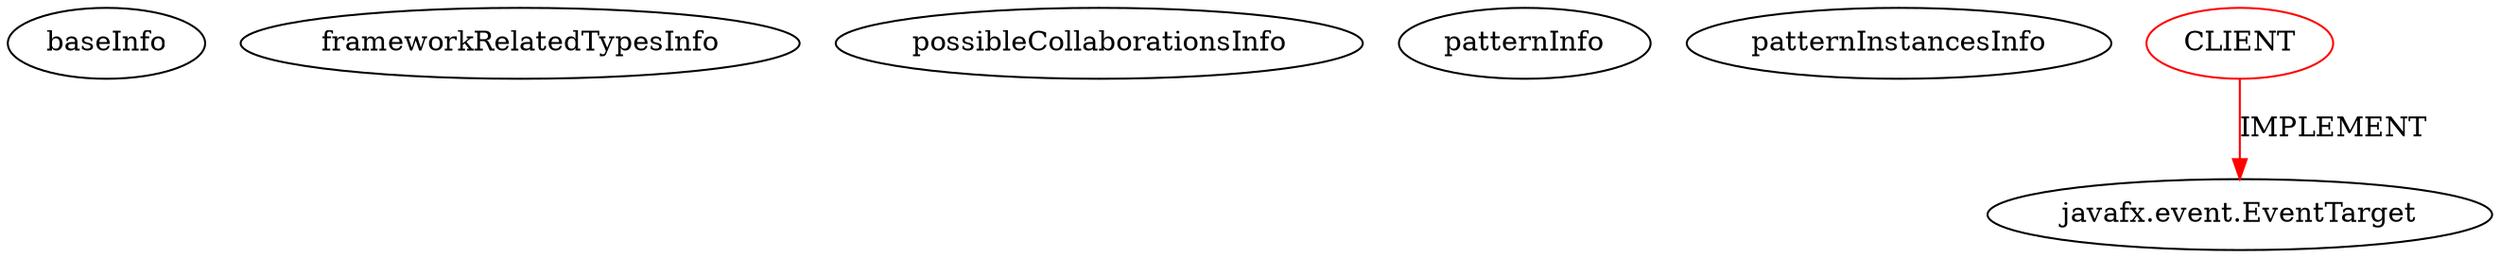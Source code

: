 digraph {
baseInfo[graphId=2895,category="pattern",isAnonymous=false,possibleRelation=false]
frameworkRelatedTypesInfo[0="javafx.event.EventTarget"]
possibleCollaborationsInfo[]
patternInfo[frequency=4.0,patternRootClient=0]
patternInstancesInfo[0="abuczko-JFXDockManager~/abuczko-JFXDockManager/JFXDockManager-master/JFXDockManager/src/controller/DockPanel.java~DockPanel~1677",1="nielsmaneschijn-8bit~/nielsmaneschijn-8bit/8bit-master/src/net/maneschijn/bleep/ui/SourceUI.java~SourceUI~3771",2="abuczko-JFXDockManager~/abuczko-JFXDockManager/JFXDockManager-master/JFXDockManager/src/controller/HideableDockPanel.java~HideableDockPanel~1675",3="abuczko-JFXDockManager~/abuczko-JFXDockManager/JFXDockManager-master/JFXDockManager/src/controller/DocumentDocPanel.java~DocumentDocPanel~1672"]
1[label="javafx.event.EventTarget",vertexType="FRAMEWORK_INTERFACE_TYPE",isFrameworkType=false]
0[label="CLIENT",vertexType="ROOT_CLIENT_CLASS_DECLARATION",isFrameworkType=false,color=red]
0->1[label="IMPLEMENT",color=red]
}
